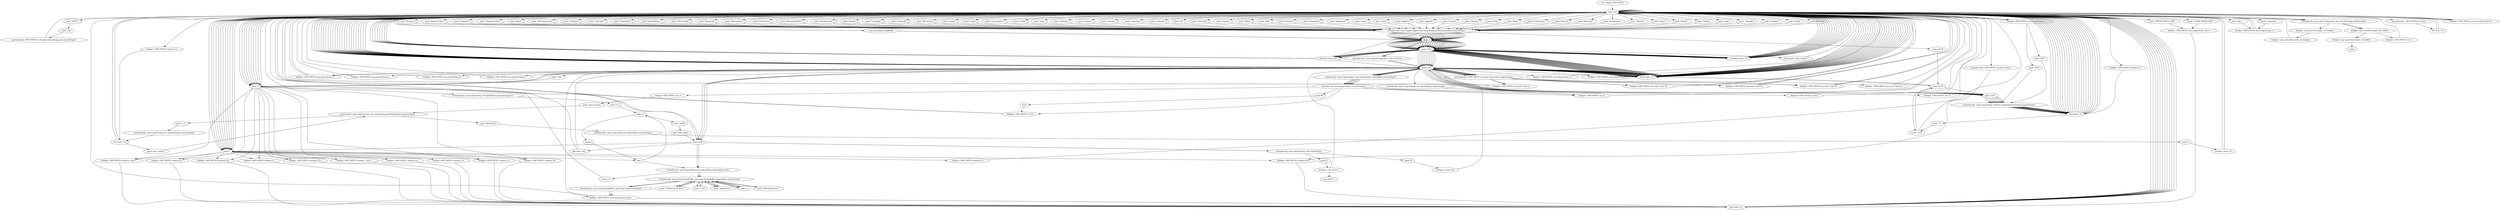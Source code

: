 digraph "" {
    "r0 := @this: HP3.HPTI3"
    "load.r r0"
    "r0 := @this: HP3.HPTI3"->"load.r r0";
    "push \"HPTI3\""
    "load.r r0"->"push \"HPTI3\"";
    "push \"init\""
    "push \"HPTI3\""->"push \"init\"";
    "specialinvoke <HP3.HPTI3: void a(java.lang.String,java.lang.String)>"
    "push \"init\""->"specialinvoke <HP3.HPTI3: void a(java.lang.String,java.lang.String)>";
    "specialinvoke <HP3.HPTI3: void a(java.lang.String,java.lang.String)>"->"load.r r0";
    "push \"URL\""
    "load.r r0"->"push \"URL\"";
    "virtualinvoke <java.applet.Applet: java.lang.String getParameter(java.lang.String)>"
    "push \"URL\""->"virtualinvoke <java.applet.Applet: java.lang.String getParameter(java.lang.String)>";
    "store.r $r2"
    "virtualinvoke <java.applet.Applet: java.lang.String getParameter(java.lang.String)>"->"store.r $r2";
    "load.r $r2"
    "store.r $r2"->"load.r $r2";
    "ifnull load.r r0"
    "load.r $r2"->"ifnull load.r r0";
    "ifnull load.r r0"->"load.r r0";
    "load.r r0"->"load.r $r2";
    "fieldput <HP3.HPTI3: java.lang.String 'long'>"
    "load.r $r2"->"fieldput <HP3.HPTI3: java.lang.String 'long'>";
    "fieldput <HP3.HPTI3: java.lang.String 'long'>"->"load.r r0";
    "push \"Browser\""
    "load.r r0"->"push \"Browser\"";
    "push \"Browser\""->"virtualinvoke <java.applet.Applet: java.lang.String getParameter(java.lang.String)>";
    "virtualinvoke <java.applet.Applet: java.lang.String getParameter(java.lang.String)>"->"store.r $r2";
    "store.r $r2"->"load.r $r2";
    "load.r $r2"->"ifnull load.r r0";
    "ifnull load.r r0"->"load.r r0";
    "load.r r0"->"load.r $r2";
    "fieldput <HP3.HPTI3: java.lang.String r>"
    "load.r $r2"->"fieldput <HP3.HPTI3: java.lang.String r>";
    "fieldput <HP3.HPTI3: java.lang.String r>"->"load.r r0";
    "push \"Separador\""
    "load.r r0"->"push \"Separador\"";
    "push \"Separador\""->"virtualinvoke <java.applet.Applet: java.lang.String getParameter(java.lang.String)>";
    "dup1.r"
    "virtualinvoke <java.applet.Applet: java.lang.String getParameter(java.lang.String)>"->"dup1.r";
    "dup1.r"->"store.r $r2";
    "ifnonnull load.r r0"
    "store.r $r2"->"ifnonnull load.r r0";
    "ifnonnull load.r r0"->"load.r r0";
    "push \"Separator\""
    "load.r r0"->"push \"Separator\"";
    "push \"Separator\""->"virtualinvoke <java.applet.Applet: java.lang.String getParameter(java.lang.String)>";
    "virtualinvoke <java.applet.Applet: java.lang.String getParameter(java.lang.String)>"->"dup1.r";
    "dup1.r"->"store.r $r2";
    "store.r $r2"->"ifnull load.r r0";
    "ifnull load.r r0"->"load.r r0";
    "load.r r0"->"load.r $r2";
    "fieldput <HP3.HPTI3: java.lang.String J>"
    "load.r $r2"->"fieldput <HP3.HPTI3: java.lang.String J>";
    "fieldput <HP3.HPTI3: java.lang.String J>"->"load.r r0";
    "push \"Fonte\""
    "load.r r0"->"push \"Fonte\"";
    "push \"Fonte\""->"virtualinvoke <java.applet.Applet: java.lang.String getParameter(java.lang.String)>";
    "virtualinvoke <java.applet.Applet: java.lang.String getParameter(java.lang.String)>"->"dup1.r";
    "dup1.r"->"store.r $r2";
    "store.r $r2"->"ifnonnull load.r r0";
    "ifnonnull load.r r0"->"load.r r0";
    "push \"Font\""
    "load.r r0"->"push \"Font\"";
    "push \"Font\""->"virtualinvoke <java.applet.Applet: java.lang.String getParameter(java.lang.String)>";
    "virtualinvoke <java.applet.Applet: java.lang.String getParameter(java.lang.String)>"->"dup1.r";
    "dup1.r"->"store.r $r2";
    "store.r $r2"->"ifnull load.r r0";
    "ifnull load.r r0"->"load.r r0";
    "load.r r0"->"load.r $r2";
    "fieldput <HP3.HPTI3: java.lang.String F>"
    "load.r $r2"->"fieldput <HP3.HPTI3: java.lang.String F>";
    "fieldput <HP3.HPTI3: java.lang.String F>"->"load.r r0";
    "push \"AppletG\""
    "load.r r0"->"push \"AppletG\"";
    "push \"AppletG\""->"virtualinvoke <java.applet.Applet: java.lang.String getParameter(java.lang.String)>";
    "virtualinvoke <java.applet.Applet: java.lang.String getParameter(java.lang.String)>"->"dup1.r";
    "dup1.r"->"store.r $r2";
    "store.r $r2"->"ifnonnull load.r r0";
    "ifnonnull load.r r0"->"load.r r0";
    "push \"AppletC\""
    "load.r r0"->"push \"AppletC\"";
    "push \"AppletC\""->"virtualinvoke <java.applet.Applet: java.lang.String getParameter(java.lang.String)>";
    "virtualinvoke <java.applet.Applet: java.lang.String getParameter(java.lang.String)>"->"dup1.r";
    "dup1.r"->"store.r $r2";
    "store.r $r2"->"ifnull load.r r0";
    "ifnull load.r r0"->"load.r r0";
    "load.r r0"->"load.r $r2";
    "fieldput <HP3.HPTI3: java.lang.String k>"
    "load.r $r2"->"fieldput <HP3.HPTI3: java.lang.String k>";
    "fieldput <HP3.HPTI3: java.lang.String k>"->"load.r r0";
    "push \"Lateral\""
    "load.r r0"->"push \"Lateral\"";
    "push \"Lateral\""->"virtualinvoke <java.applet.Applet: java.lang.String getParameter(java.lang.String)>";
    "virtualinvoke <java.applet.Applet: java.lang.String getParameter(java.lang.String)>"->"store.r $r2";
    "store.r $r2"->"load.r $r2";
    "load.r $r2"->"ifnull load.r r0";
    "ifnull load.r r0"->"load.r $r2";
    "push \"true\""
    "load.r $r2"->"push \"true\"";
    "virtualinvoke <java.lang.String: boolean equalsIgnoreCase(java.lang.String)>"
    "push \"true\""->"virtualinvoke <java.lang.String: boolean equalsIgnoreCase(java.lang.String)>";
    "ifeq load.r r0"
    "virtualinvoke <java.lang.String: boolean equalsIgnoreCase(java.lang.String)>"->"ifeq load.r r0";
    "ifeq load.r r0"->"load.r r0";
    "push 1"
    "load.r r0"->"push 1";
    "fieldput <HP3.HPTI3: boolean q>"
    "push 1"->"fieldput <HP3.HPTI3: boolean q>";
    "goto load.r r0"
    "fieldput <HP3.HPTI3: boolean q>"->"goto load.r r0";
    "goto load.r r0"->"load.r r0";
    "push \"Parada\""
    "load.r r0"->"push \"Parada\"";
    "push \"Parada\""->"virtualinvoke <java.applet.Applet: java.lang.String getParameter(java.lang.String)>";
    "virtualinvoke <java.applet.Applet: java.lang.String getParameter(java.lang.String)>"->"dup1.r";
    "dup1.r"->"store.r $r2";
    "ifnonnull load.r $r2"
    "store.r $r2"->"ifnonnull load.r $r2";
    "ifnonnull load.r $r2"->"load.r r0";
    "push \"Stop\""
    "load.r r0"->"push \"Stop\"";
    "push \"Stop\""->"virtualinvoke <java.applet.Applet: java.lang.String getParameter(java.lang.String)>";
    "virtualinvoke <java.applet.Applet: java.lang.String getParameter(java.lang.String)>"->"dup1.r";
    "dup1.r"->"store.r $r2";
    "store.r $r2"->"ifnull load.r r0";
    "ifnull load.r r0"->"load.r $r2";
    "load.r $r2"->"push \"true\"";
    "push \"true\""->"virtualinvoke <java.lang.String: boolean equalsIgnoreCase(java.lang.String)>";
    "virtualinvoke <java.lang.String: boolean equalsIgnoreCase(java.lang.String)>"->"ifeq load.r r0";
    "ifeq load.r r0"->"load.r r0";
    "load.r r0"->"push 1";
    "fieldput <HP3.HPTI3: boolean O>"
    "push 1"->"fieldput <HP3.HPTI3: boolean O>";
    "fieldput <HP3.HPTI3: boolean O>"->"goto load.r r0";
    "goto load.r r0"->"load.r r0";
    "push \"Roda\""
    "load.r r0"->"push \"Roda\"";
    "push \"Roda\""->"virtualinvoke <java.applet.Applet: java.lang.String getParameter(java.lang.String)>";
    "virtualinvoke <java.applet.Applet: java.lang.String getParameter(java.lang.String)>"->"dup1.r";
    "dup1.r"->"store.r $r2";
    "store.r $r2"->"ifnonnull load.r $r2";
    "ifnonnull load.r $r2"->"load.r r0";
    "push \"Continuous\""
    "load.r r0"->"push \"Continuous\"";
    "push \"Continuous\""->"virtualinvoke <java.applet.Applet: java.lang.String getParameter(java.lang.String)>";
    "virtualinvoke <java.applet.Applet: java.lang.String getParameter(java.lang.String)>"->"dup1.r";
    "dup1.r"->"store.r $r2";
    "store.r $r2"->"ifnull load.r r0";
    "ifnull load.r r0"->"load.r $r2";
    "load.r $r2"->"push \"true\"";
    "push \"true\""->"virtualinvoke <java.lang.String: boolean equalsIgnoreCase(java.lang.String)>";
    "virtualinvoke <java.lang.String: boolean equalsIgnoreCase(java.lang.String)>"->"ifeq load.r r0";
    "ifeq load.r r0"->"load.r r0";
    "load.r r0"->"push 1";
    "fieldput <HP3.HPTI3: boolean f>"
    "push 1"->"fieldput <HP3.HPTI3: boolean f>";
    "fieldput <HP3.HPTI3: boolean f>"->"goto load.r r0";
    "goto load.r r0"->"load.r r0";
    "push \"Alterna\""
    "load.r r0"->"push \"Alterna\"";
    "push \"Alterna\""->"virtualinvoke <java.applet.Applet: java.lang.String getParameter(java.lang.String)>";
    "virtualinvoke <java.applet.Applet: java.lang.String getParameter(java.lang.String)>"->"dup1.r";
    "dup1.r"->"store.r $r2";
    "store.r $r2"->"ifnonnull load.r $r2";
    "ifnonnull load.r $r2"->"load.r r0";
    "push \"Alternate\""
    "load.r r0"->"push \"Alternate\"";
    "push \"Alternate\""->"virtualinvoke <java.applet.Applet: java.lang.String getParameter(java.lang.String)>";
    "virtualinvoke <java.applet.Applet: java.lang.String getParameter(java.lang.String)>"->"dup1.r";
    "dup1.r"->"store.r $r2";
    "store.r $r2"->"ifnull load.r r0";
    "ifnull load.r r0"->"load.r $r2";
    "load.r $r2"->"push \"true\"";
    "push \"true\""->"virtualinvoke <java.lang.String: boolean equalsIgnoreCase(java.lang.String)>";
    "virtualinvoke <java.lang.String: boolean equalsIgnoreCase(java.lang.String)>"->"ifeq load.r r0";
    "ifeq load.r r0"->"load.r r0";
    "load.r r0"->"push 1";
    "fieldput <HP3.HPTI3: boolean 'char'>"
    "push 1"->"fieldput <HP3.HPTI3: boolean 'char'>";
    "fieldput <HP3.HPTI3: boolean 'char'>"->"goto load.r r0";
    "goto load.r r0"->"load.r r0";
    "push \"Atualizacao\""
    "load.r r0"->"push \"Atualizacao\"";
    "push \"Atualizacao\""->"virtualinvoke <java.applet.Applet: java.lang.String getParameter(java.lang.String)>";
    "virtualinvoke <java.applet.Applet: java.lang.String getParameter(java.lang.String)>"->"dup1.r";
    "dup1.r"->"store.r $r2";
    "store.r $r2"->"ifnonnull load.r r0";
    "ifnonnull load.r r0"->"load.r r0";
    "push \"Refresh\""
    "load.r r0"->"push \"Refresh\"";
    "push \"Refresh\""->"virtualinvoke <java.applet.Applet: java.lang.String getParameter(java.lang.String)>";
    "virtualinvoke <java.applet.Applet: java.lang.String getParameter(java.lang.String)>"->"dup1.r";
    "dup1.r"->"store.r $r2";
    "store.r $r2"->"ifnull load.r r0";
    "ifnull load.r r0"->"load.r r0";
    "load.r r0"->"load.r $r2";
    "staticinvoke <java.lang.Integer: java.lang.Integer valueOf(java.lang.String)>"
    "load.r $r2"->"staticinvoke <java.lang.Integer: java.lang.Integer valueOf(java.lang.String)>";
    "virtualinvoke <java.lang.Integer: int intValue()>"
    "staticinvoke <java.lang.Integer: java.lang.Integer valueOf(java.lang.String)>"->"virtualinvoke <java.lang.Integer: int intValue()>";
    "fieldput <HP3.HPTI3: int G>"
    "virtualinvoke <java.lang.Integer: int intValue()>"->"fieldput <HP3.HPTI3: int G>";
    "fieldput <HP3.HPTI3: int G>"->"load.r r0";
    "push \"Passo\""
    "load.r r0"->"push \"Passo\"";
    "push \"Passo\""->"virtualinvoke <java.applet.Applet: java.lang.String getParameter(java.lang.String)>";
    "virtualinvoke <java.applet.Applet: java.lang.String getParameter(java.lang.String)>"->"dup1.r";
    "dup1.r"->"store.r $r2";
    "store.r $r2"->"ifnonnull load.r r0";
    "ifnonnull load.r r0"->"load.r r0";
    "push \"Border\""
    "load.r r0"->"push \"Border\"";
    "push \"Border\""->"virtualinvoke <java.applet.Applet: java.lang.String getParameter(java.lang.String)>";
    "virtualinvoke <java.applet.Applet: java.lang.String getParameter(java.lang.String)>"->"dup1.r";
    "dup1.r"->"store.r $r2";
    "store.r $r2"->"ifnull load.r r0";
    "ifnull load.r r0"->"load.r r0";
    "load.r r0"->"load.r $r2";
    "load.r $r2"->"staticinvoke <java.lang.Integer: java.lang.Integer valueOf(java.lang.String)>";
    "staticinvoke <java.lang.Integer: java.lang.Integer valueOf(java.lang.String)>"->"virtualinvoke <java.lang.Integer: int intValue()>";
    "fieldput <HP3.HPTI3: int H>"
    "virtualinvoke <java.lang.Integer: int intValue()>"->"fieldput <HP3.HPTI3: int H>";
    "fieldput <HP3.HPTI3: int H>"->"load.r r0";
    "push \"Tempo\""
    "load.r r0"->"push \"Tempo\"";
    "push \"Tempo\""->"virtualinvoke <java.applet.Applet: java.lang.String getParameter(java.lang.String)>";
    "virtualinvoke <java.applet.Applet: java.lang.String getParameter(java.lang.String)>"->"dup1.r";
    "dup1.r"->"store.r $r2";
    "store.r $r2"->"ifnonnull load.r r0";
    "ifnonnull load.r r0"->"load.r r0";
    "push \"Time\""
    "load.r r0"->"push \"Time\"";
    "push \"Time\""->"virtualinvoke <java.applet.Applet: java.lang.String getParameter(java.lang.String)>";
    "virtualinvoke <java.applet.Applet: java.lang.String getParameter(java.lang.String)>"->"dup1.r";
    "dup1.r"->"store.r $r2";
    "store.r $r2"->"ifnull load.r r0";
    "ifnull load.r r0"->"load.r r0";
    "load.r r0"->"load.r $r2";
    "load.r $r2"->"staticinvoke <java.lang.Integer: java.lang.Integer valueOf(java.lang.String)>";
    "staticinvoke <java.lang.Integer: java.lang.Integer valueOf(java.lang.String)>"->"virtualinvoke <java.lang.Integer: int intValue()>";
    "fieldput <HP3.HPTI3: int T>"
    "virtualinvoke <java.lang.Integer: int intValue()>"->"fieldput <HP3.HPTI3: int T>";
    "fieldput <HP3.HPTI3: int T>"->"load.r r0";
    "push \"Tamanho\""
    "load.r r0"->"push \"Tamanho\"";
    "push \"Tamanho\""->"virtualinvoke <java.applet.Applet: java.lang.String getParameter(java.lang.String)>";
    "virtualinvoke <java.applet.Applet: java.lang.String getParameter(java.lang.String)>"->"dup1.r";
    "dup1.r"->"store.r $r2";
    "store.r $r2"->"ifnonnull load.r r0";
    "ifnonnull load.r r0"->"load.r r0";
    "push \"FontSize\""
    "load.r r0"->"push \"FontSize\"";
    "push \"FontSize\""->"virtualinvoke <java.applet.Applet: java.lang.String getParameter(java.lang.String)>";
    "virtualinvoke <java.applet.Applet: java.lang.String getParameter(java.lang.String)>"->"dup1.r";
    "dup1.r"->"store.r $r2";
    "store.r $r2"->"ifnull load.r r0";
    "ifnull load.r r0"->"load.r r0";
    "load.r r0"->"load.r $r2";
    "load.r $r2"->"staticinvoke <java.lang.Integer: java.lang.Integer valueOf(java.lang.String)>";
    "staticinvoke <java.lang.Integer: java.lang.Integer valueOf(java.lang.String)>"->"virtualinvoke <java.lang.Integer: int intValue()>";
    "fieldput <HP3.HPTI3: int g>"
    "virtualinvoke <java.lang.Integer: int intValue()>"->"fieldput <HP3.HPTI3: int g>";
    "fieldput <HP3.HPTI3: int g>"->"load.r r0";
    "push \"Fundo\""
    "load.r r0"->"push \"Fundo\"";
    "push \"Fundo\""->"virtualinvoke <java.applet.Applet: java.lang.String getParameter(java.lang.String)>";
    "virtualinvoke <java.applet.Applet: java.lang.String getParameter(java.lang.String)>"->"dup1.r";
    "dup1.r"->"store.r $r2";
    "store.r $r2"->"ifnonnull load.r r0";
    "ifnonnull load.r r0"->"load.r r0";
    "push \"BGColor\""
    "load.r r0"->"push \"BGColor\"";
    "push \"BGColor\""->"virtualinvoke <java.applet.Applet: java.lang.String getParameter(java.lang.String)>";
    "virtualinvoke <java.applet.Applet: java.lang.String getParameter(java.lang.String)>"->"dup1.r";
    "dup1.r"->"store.r $r2";
    "store.r $r2"->"ifnull load.r r0";
    "ifnull load.r r0"->"load.r r0";
    "load.r r0"->"load.r r0";
    "load.r r0"->"load.r $r2";
    "specialinvoke <HP3.HPTI3: java.awt.Color a(java.lang.String)>"
    "load.r $r2"->"specialinvoke <HP3.HPTI3: java.awt.Color a(java.lang.String)>";
    "fieldput <HP3.HPTI3: java.awt.Color j>"
    "specialinvoke <HP3.HPTI3: java.awt.Color a(java.lang.String)>"->"fieldput <HP3.HPTI3: java.awt.Color j>";
    "fieldput <HP3.HPTI3: java.awt.Color j>"->"load.r r0";
    "push \"Positivo\""
    "load.r r0"->"push \"Positivo\"";
    "push \"Positivo\""->"virtualinvoke <java.applet.Applet: java.lang.String getParameter(java.lang.String)>";
    "virtualinvoke <java.applet.Applet: java.lang.String getParameter(java.lang.String)>"->"dup1.r";
    "dup1.r"->"store.r $r2";
    "store.r $r2"->"ifnonnull load.r r0";
    "ifnonnull load.r r0"->"load.r r0";
    "push \"PositiveColor\""
    "load.r r0"->"push \"PositiveColor\"";
    "push \"PositiveColor\""->"virtualinvoke <java.applet.Applet: java.lang.String getParameter(java.lang.String)>";
    "virtualinvoke <java.applet.Applet: java.lang.String getParameter(java.lang.String)>"->"dup1.r";
    "dup1.r"->"store.r $r2";
    "store.r $r2"->"ifnull load.r r0";
    "ifnull load.r r0"->"load.r r0";
    "load.r r0"->"load.r r0";
    "load.r r0"->"load.r $r2";
    "load.r $r2"->"specialinvoke <HP3.HPTI3: java.awt.Color a(java.lang.String)>";
    "fieldput <HP3.HPTI3: java.awt.Color N>"
    "specialinvoke <HP3.HPTI3: java.awt.Color a(java.lang.String)>"->"fieldput <HP3.HPTI3: java.awt.Color N>";
    "fieldput <HP3.HPTI3: java.awt.Color N>"->"load.r r0";
    "push \"Negativo\""
    "load.r r0"->"push \"Negativo\"";
    "push \"Negativo\""->"virtualinvoke <java.applet.Applet: java.lang.String getParameter(java.lang.String)>";
    "virtualinvoke <java.applet.Applet: java.lang.String getParameter(java.lang.String)>"->"dup1.r";
    "dup1.r"->"store.r $r2";
    "store.r $r2"->"ifnonnull load.r r0";
    "ifnonnull load.r r0"->"load.r r0";
    "push \"NegativeColor\""
    "load.r r0"->"push \"NegativeColor\"";
    "push \"NegativeColor\""->"virtualinvoke <java.applet.Applet: java.lang.String getParameter(java.lang.String)>";
    "virtualinvoke <java.applet.Applet: java.lang.String getParameter(java.lang.String)>"->"dup1.r";
    "dup1.r"->"store.r $r2";
    "store.r $r2"->"ifnull load.r r0";
    "ifnull load.r r0"->"load.r r0";
    "load.r r0"->"load.r r0";
    "load.r r0"->"load.r $r2";
    "load.r $r2"->"specialinvoke <HP3.HPTI3: java.awt.Color a(java.lang.String)>";
    "fieldput <HP3.HPTI3: java.awt.Color Y>"
    "specialinvoke <HP3.HPTI3: java.awt.Color a(java.lang.String)>"->"fieldput <HP3.HPTI3: java.awt.Color Y>";
    "fieldput <HP3.HPTI3: java.awt.Color Y>"->"load.r r0";
    "push \"Igual\""
    "load.r r0"->"push \"Igual\"";
    "push \"Igual\""->"virtualinvoke <java.applet.Applet: java.lang.String getParameter(java.lang.String)>";
    "virtualinvoke <java.applet.Applet: java.lang.String getParameter(java.lang.String)>"->"dup1.r";
    "dup1.r"->"store.r $r2";
    "store.r $r2"->"ifnonnull load.r r0";
    "ifnonnull load.r r0"->"load.r r0";
    "push \"NoChangeColor\""
    "load.r r0"->"push \"NoChangeColor\"";
    "push \"NoChangeColor\""->"virtualinvoke <java.applet.Applet: java.lang.String getParameter(java.lang.String)>";
    "virtualinvoke <java.applet.Applet: java.lang.String getParameter(java.lang.String)>"->"dup1.r";
    "dup1.r"->"store.r $r2";
    "store.r $r2"->"ifnull load.r r0";
    "ifnull load.r r0"->"load.r r0";
    "load.r r0"->"load.r r0";
    "load.r r0"->"load.r $r2";
    "load.r $r2"->"specialinvoke <HP3.HPTI3: java.awt.Color a(java.lang.String)>";
    "fieldput <HP3.HPTI3: java.awt.Color d>"
    "specialinvoke <HP3.HPTI3: java.awt.Color a(java.lang.String)>"->"fieldput <HP3.HPTI3: java.awt.Color d>";
    "fieldput <HP3.HPTI3: java.awt.Color d>"->"load.r r0";
    "push \"CorTexto\""
    "load.r r0"->"push \"CorTexto\"";
    "push \"CorTexto\""->"virtualinvoke <java.applet.Applet: java.lang.String getParameter(java.lang.String)>";
    "virtualinvoke <java.applet.Applet: java.lang.String getParameter(java.lang.String)>"->"dup1.r";
    "dup1.r"->"store.r $r2";
    "store.r $r2"->"ifnonnull load.r r0";
    "ifnonnull load.r r0"->"load.r r0";
    "push \"TextColor\""
    "load.r r0"->"push \"TextColor\"";
    "push \"TextColor\""->"virtualinvoke <java.applet.Applet: java.lang.String getParameter(java.lang.String)>";
    "virtualinvoke <java.applet.Applet: java.lang.String getParameter(java.lang.String)>"->"dup1.r";
    "dup1.r"->"store.r $r2";
    "store.r $r2"->"ifnull load.r r0";
    "ifnull load.r r0"->"load.r r0";
    "load.r r0"->"load.r r0";
    "load.r r0"->"load.r $r2";
    "load.r $r2"->"specialinvoke <HP3.HPTI3: java.awt.Color a(java.lang.String)>";
    "fieldput <HP3.HPTI3: java.awt.Color A>"
    "specialinvoke <HP3.HPTI3: java.awt.Color a(java.lang.String)>"->"fieldput <HP3.HPTI3: java.awt.Color A>";
    "fieldput <HP3.HPTI3: java.awt.Color A>"->"load.r r0";
    "push \"NomeAtivo\""
    "load.r r0"->"push \"NomeAtivo\"";
    "push \"NomeAtivo\""->"virtualinvoke <java.applet.Applet: java.lang.String getParameter(java.lang.String)>";
    "virtualinvoke <java.applet.Applet: java.lang.String getParameter(java.lang.String)>"->"dup1.r";
    "dup1.r"->"store.r $r2";
    "store.r $r2"->"ifnonnull load.r $r2";
    "ifnonnull load.r $r2"->"load.r r0";
    "push \"SymbolName\""
    "load.r r0"->"push \"SymbolName\"";
    "push \"SymbolName\""->"virtualinvoke <java.applet.Applet: java.lang.String getParameter(java.lang.String)>";
    "virtualinvoke <java.applet.Applet: java.lang.String getParameter(java.lang.String)>"->"dup1.r";
    "dup1.r"->"store.r $r2";
    "store.r $r2"->"ifnull load.r r0";
    "ifnull load.r r0"->"load.r $r2";
    "load.r $r2"->"push \"true\"";
    "push \"true\""->"virtualinvoke <java.lang.String: boolean equalsIgnoreCase(java.lang.String)>";
    "virtualinvoke <java.lang.String: boolean equalsIgnoreCase(java.lang.String)>"->"ifeq load.r r0";
    "ifeq load.r r0"->"load.r r0";
    "load.r r0"->"push 1";
    "fieldput <HP3.HPTI3: boolean z>"
    "push 1"->"fieldput <HP3.HPTI3: boolean z>";
    "fieldput <HP3.HPTI3: boolean z>"->"goto load.r r0";
    "goto load.r r0"->"load.r r0";
    "push \"MostraLink\""
    "load.r r0"->"push \"MostraLink\"";
    "push \"MostraLink\""->"virtualinvoke <java.applet.Applet: java.lang.String getParameter(java.lang.String)>";
    "virtualinvoke <java.applet.Applet: java.lang.String getParameter(java.lang.String)>"->"dup1.r";
    "dup1.r"->"store.r $r2";
    "store.r $r2"->"ifnonnull load.r $r2";
    "ifnonnull load.r $r2"->"load.r r0";
    "push \"ShowLink\""
    "load.r r0"->"push \"ShowLink\"";
    "push \"ShowLink\""->"virtualinvoke <java.applet.Applet: java.lang.String getParameter(java.lang.String)>";
    "virtualinvoke <java.applet.Applet: java.lang.String getParameter(java.lang.String)>"->"dup1.r";
    "dup1.r"->"store.r $r2";
    "store.r $r2"->"ifnull load.r r0";
    "ifnull load.r r0"->"load.r $r2";
    "load.r $r2"->"push \"true\"";
    "push \"true\""->"virtualinvoke <java.lang.String: boolean equalsIgnoreCase(java.lang.String)>";
    "virtualinvoke <java.lang.String: boolean equalsIgnoreCase(java.lang.String)>"->"ifeq load.r r0";
    "ifeq load.r r0"->"load.r r0";
    "load.r r0"->"push 1";
    "fieldput <HP3.HPTI3: boolean B>"
    "push 1"->"fieldput <HP3.HPTI3: boolean B>";
    "fieldput <HP3.HPTI3: boolean B>"->"goto load.r r0";
    "goto load.r r0"->"load.r r0";
    "push \"MostraHora\""
    "load.r r0"->"push \"MostraHora\"";
    "push \"MostraHora\""->"virtualinvoke <java.applet.Applet: java.lang.String getParameter(java.lang.String)>";
    "virtualinvoke <java.applet.Applet: java.lang.String getParameter(java.lang.String)>"->"dup1.r";
    "dup1.r"->"store.r $r2";
    "store.r $r2"->"ifnonnull load.r $r2";
    "ifnonnull load.r $r2"->"load.r r0";
    "push \"ShowTime\""
    "load.r r0"->"push \"ShowTime\"";
    "push \"ShowTime\""->"virtualinvoke <java.applet.Applet: java.lang.String getParameter(java.lang.String)>";
    "virtualinvoke <java.applet.Applet: java.lang.String getParameter(java.lang.String)>"->"dup1.r";
    "dup1.r"->"store.r $r2";
    "store.r $r2"->"ifnull load.r r0";
    "ifnull load.r r0"->"load.r $r2";
    "load.r $r2"->"push \"true\"";
    "push \"true\""->"virtualinvoke <java.lang.String: boolean equalsIgnoreCase(java.lang.String)>";
    "virtualinvoke <java.lang.String: boolean equalsIgnoreCase(java.lang.String)>"->"ifeq load.r r0";
    "ifeq load.r r0"->"load.r r0";
    "load.r r0"->"push 1";
    "fieldput <HP3.HPTI3: boolean 'case'>"
    "push 1"->"fieldput <HP3.HPTI3: boolean 'case'>";
    "fieldput <HP3.HPTI3: boolean 'case'>"->"goto load.r r0";
    "goto load.r r0"->"load.r r0";
    "push \"MostraSinalPerc\""
    "load.r r0"->"push \"MostraSinalPerc\"";
    "push \"MostraSinalPerc\""->"virtualinvoke <java.applet.Applet: java.lang.String getParameter(java.lang.String)>";
    "virtualinvoke <java.applet.Applet: java.lang.String getParameter(java.lang.String)>"->"dup1.r";
    "dup1.r"->"store.r $r2";
    "store.r $r2"->"ifnonnull load.r $r2";
    "ifnonnull load.r $r2"->"load.r r0";
    "push \"ShowPercent\""
    "load.r r0"->"push \"ShowPercent\"";
    "push \"ShowPercent\""->"virtualinvoke <java.applet.Applet: java.lang.String getParameter(java.lang.String)>";
    "virtualinvoke <java.applet.Applet: java.lang.String getParameter(java.lang.String)>"->"dup1.r";
    "dup1.r"->"store.r $r2";
    "store.r $r2"->"ifnull load.r r0";
    "ifnull load.r r0"->"load.r $r2";
    "load.r $r2"->"push \"true\"";
    "push \"true\""->"virtualinvoke <java.lang.String: boolean equalsIgnoreCase(java.lang.String)>";
    "virtualinvoke <java.lang.String: boolean equalsIgnoreCase(java.lang.String)>"->"ifeq load.r r0";
    "ifeq load.r r0"->"load.r r0";
    "load.r r0"->"push 1";
    "fieldput <HP3.HPTI3: boolean p>"
    "push 1"->"fieldput <HP3.HPTI3: boolean p>";
    "fieldput <HP3.HPTI3: boolean p>"->"goto load.r r0";
    "goto load.r r0"->"load.r r0";
    "push \"Idioma\""
    "load.r r0"->"push \"Idioma\"";
    "push \"Idioma\""->"virtualinvoke <java.applet.Applet: java.lang.String getParameter(java.lang.String)>";
    "virtualinvoke <java.applet.Applet: java.lang.String getParameter(java.lang.String)>"->"dup1.r";
    "dup1.r"->"store.r $r2";
    "store.r $r2"->"ifnonnull load.r r0";
    "ifnonnull load.r r0"->"load.r r0";
    "push \"Language\""
    "load.r r0"->"push \"Language\"";
    "push \"Language\""->"virtualinvoke <java.applet.Applet: java.lang.String getParameter(java.lang.String)>";
    "virtualinvoke <java.applet.Applet: java.lang.String getParameter(java.lang.String)>"->"dup1.r";
    "dup1.r"->"store.r $r2";
    "store.r $r2"->"ifnull load.r r0";
    "ifnull load.r r0"->"load.r r0";
    "load.r r0"->"load.r $r2";
    "fieldput <HP3.HPTI3: java.lang.String c>"
    "load.r $r2"->"fieldput <HP3.HPTI3: java.lang.String c>";
    "fieldput <HP3.HPTI3: java.lang.String c>"->"load.r r0";
    "push \"FuncaoJS\""
    "load.r r0"->"push \"FuncaoJS\"";
    "push \"FuncaoJS\""->"virtualinvoke <java.applet.Applet: java.lang.String getParameter(java.lang.String)>";
    "virtualinvoke <java.applet.Applet: java.lang.String getParameter(java.lang.String)>"->"dup1.r";
    "dup1.r"->"store.r $r2";
    "store.r $r2"->"ifnonnull load.r r0";
    "ifnonnull load.r r0"->"load.r r0";
    "push \"JSFunction\""
    "load.r r0"->"push \"JSFunction\"";
    "push \"JSFunction\""->"virtualinvoke <java.applet.Applet: java.lang.String getParameter(java.lang.String)>";
    "virtualinvoke <java.applet.Applet: java.lang.String getParameter(java.lang.String)>"->"dup1.r";
    "dup1.r"->"store.r $r2";
    "store.r $r2"->"ifnull load.r r0";
    "ifnull load.r r0"->"load.r r0";
    "load.r r0"->"load.r $r2";
    "fieldput <HP3.HPTI3: java.lang.String b>"
    "load.r $r2"->"fieldput <HP3.HPTI3: java.lang.String b>";
    "fieldput <HP3.HPTI3: java.lang.String b>"->"load.r r0";
    "push \"Longo\""
    "load.r r0"->"push \"Longo\"";
    "push \"Longo\""->"virtualinvoke <java.applet.Applet: java.lang.String getParameter(java.lang.String)>";
    "virtualinvoke <java.applet.Applet: java.lang.String getParameter(java.lang.String)>"->"dup1.r";
    "dup1.r"->"store.r $r2";
    "store.r $r2"->"ifnonnull load.r $r2";
    "ifnonnull load.r $r2"->"load.r r0";
    "push \"Long\""
    "load.r r0"->"push \"Long\"";
    "push \"Long\""->"virtualinvoke <java.applet.Applet: java.lang.String getParameter(java.lang.String)>";
    "virtualinvoke <java.applet.Applet: java.lang.String getParameter(java.lang.String)>"->"dup1.r";
    "dup1.r"->"store.r $r2";
    "store.r $r2"->"ifnull load.r r0";
    "ifnull load.r r0"->"load.r $r2";
    "load.r $r2"->"push \"true\"";
    "push \"true\""->"virtualinvoke <java.lang.String: boolean equalsIgnoreCase(java.lang.String)>";
    "virtualinvoke <java.lang.String: boolean equalsIgnoreCase(java.lang.String)>"->"ifeq load.r r0";
    "ifeq load.r r0"->"load.r r0";
    "load.r r0"->"push 1";
    "fieldput <HP3.HPTI3: boolean M>"
    "push 1"->"fieldput <HP3.HPTI3: boolean M>";
    "fieldput <HP3.HPTI3: boolean M>"->"goto load.r r0";
    "goto load.r r0"->"load.r r0";
    "fieldget <HP3.HPTI3: java.lang.String c>"
    "load.r r0"->"fieldget <HP3.HPTI3: java.lang.String c>";
    "push \"ING\""
    "fieldget <HP3.HPTI3: java.lang.String c>"->"push \"ING\"";
    "push \"ING\""->"virtualinvoke <java.lang.String: boolean equalsIgnoreCase(java.lang.String)>";
    "virtualinvoke <java.lang.String: boolean equalsIgnoreCase(java.lang.String)>"->"ifeq load.r r0";
    "ifeq load.r r0"->"load.r r0";
    "push \"Wait...\""
    "load.r r0"->"push \"Wait...\"";
    "fieldput <HP3.HPTI3: java.lang.String n>"
    "push \"Wait...\""->"fieldput <HP3.HPTI3: java.lang.String n>";
    "fieldput <HP3.HPTI3: java.lang.String n>"->"load.r r0";
    "push \"PROTECTED CLASS\""
    "load.r r0"->"push \"PROTECTED CLASS\"";
    "fieldput <HP3.HPTI3: java.lang.String 'byte'>"
    "push \"PROTECTED CLASS\""->"fieldput <HP3.HPTI3: java.lang.String 'byte'>";
    "fieldput <HP3.HPTI3: java.lang.String 'byte'>"->"goto load.r r0";
    "goto load.r r0"->"load.r r0";
    "load.r r0"->"load.r r0";
    "virtualinvoke <java.awt.Component: java.awt.Rectangle getBounds()>"
    "load.r r0"->"virtualinvoke <java.awt.Component: java.awt.Rectangle getBounds()>";
    "fieldget <java.awt.Rectangle: int width>"
    "virtualinvoke <java.awt.Component: java.awt.Rectangle getBounds()>"->"fieldget <java.awt.Rectangle: int width>";
    "fieldput <HP3.HPTI3: int o>"
    "fieldget <java.awt.Rectangle: int width>"->"fieldput <HP3.HPTI3: int o>";
    "fieldput <HP3.HPTI3: int o>"->"load.r r0";
    "specialinvoke <HP3.HPTI3: int for()>"
    "load.r r0"->"specialinvoke <HP3.HPTI3: int for()>";
    "ifle load.r r0"
    "specialinvoke <HP3.HPTI3: int for()>"->"ifle load.r r0";
    "ifle load.r r0"->"load.r r0";
    "push 0"
    "load.r r0"->"push 0";
    "fieldput <HP3.HPTI3: boolean 'if'>"
    "push 0"->"fieldput <HP3.HPTI3: boolean 'if'>";
    "fieldput <HP3.HPTI3: boolean 'if'>"->"goto load.r r0";
    "goto load.r r0"->"load.r r0";
    "push \"nomearquivo\""
    "load.r r0"->"push \"nomearquivo\"";
    "push \"nomearquivo\""->"virtualinvoke <java.applet.Applet: java.lang.String getParameter(java.lang.String)>";
    "virtualinvoke <java.applet.Applet: java.lang.String getParameter(java.lang.String)>"->"store.r $r2";
    "store.r $r2"->"load.r $r2";
    "load.r $r2"->"ifnull load.r r0";
    "ifnull load.r r0"->"load.r r0";
    "load.r r0"->"push 1";
    "fieldput <HP3.HPTI3: boolean P>"
    "push 1"->"fieldput <HP3.HPTI3: boolean P>";
    "fieldput <HP3.HPTI3: boolean P>"->"load.r r0";
    "push \"titulo\""
    "load.r r0"->"push \"titulo\"";
    "push \"titulo\""->"virtualinvoke <java.applet.Applet: java.lang.String getParameter(java.lang.String)>";
    "store.r $r30"
    "virtualinvoke <java.applet.Applet: java.lang.String getParameter(java.lang.String)>"->"store.r $r30";
    "load.r $r30"
    "store.r $r30"->"load.r $r30";
    "store.r r123"
    "load.r $r30"->"store.r r123";
    "store.r r123"->"load.r $r30";
    "load.r $r30"->"ifnull load.r r0";
    "ifnull load.r r0"->"load.r $r30";
    "load.r $r30"->"push \"true\"";
    "push \"true\""->"virtualinvoke <java.lang.String: boolean equalsIgnoreCase(java.lang.String)>";
    "virtualinvoke <java.lang.String: boolean equalsIgnoreCase(java.lang.String)>"->"ifeq load.r r0";
    "push \"1\""
    "ifeq load.r r0"->"push \"1\"";
    "push \"1\""->"store.r r123";
    "store.r r123"->"load.r r0";
    "push \"msg\""
    "load.r r0"->"push \"msg\"";
    "push \"msg\""->"virtualinvoke <java.applet.Applet: java.lang.String getParameter(java.lang.String)>";
    "virtualinvoke <java.applet.Applet: java.lang.String getParameter(java.lang.String)>"->"ifnonnull load.r $r2";
    "ifnonnull load.r $r2"->"load.r $r2";
    "push \".dat\""
    "load.r $r2"->"push \".dat\"";
    "push \".dat\""->"push 0";
    "virtualinvoke <java.lang.String: int indexOf(java.lang.String,int)>"
    "push 0"->"virtualinvoke <java.lang.String: int indexOf(java.lang.String,int)>";
    "store.i r1"
    "virtualinvoke <java.lang.String: int indexOf(java.lang.String,int)>"->"store.i r1";
    "load.i r1"
    "store.i r1"->"load.i r1";
    "store.i $r30"
    "load.i r1"->"store.i $r30";
    "goto load.i $r30"
    "store.i $r30"->"goto load.i $r30";
    "load.i $r30"
    "goto load.i $r30"->"load.i $r30";
    "ifge load.r $r2"
    "load.i $r30"->"ifge load.r $r2";
    "ifge load.r $r2"->"load.r r0";
    "push \"tamfonte\""
    "load.r r0"->"push \"tamfonte\"";
    "push \"tamfonte\""->"virtualinvoke <java.applet.Applet: java.lang.String getParameter(java.lang.String)>";
    "virtualinvoke <java.applet.Applet: java.lang.String getParameter(java.lang.String)>"->"store.r $r2";
    "store.r $r2"->"load.r $r2";
    "load.r $r2"->"ifnull load.r r0";
    "ifnull load.r r0"->"load.r r0";
    "load.r r0"->"load.r $r2";
    "staticinvoke <java.lang.Integer: int parseInt(java.lang.String)>"
    "load.r $r2"->"staticinvoke <java.lang.Integer: int parseInt(java.lang.String)>";
    "staticinvoke <java.lang.Integer: int parseInt(java.lang.String)>"->"fieldput <HP3.HPTI3: int g>";
    "fieldput <HP3.HPTI3: int g>"->"load.r r0";
    "push \"corzero\""
    "load.r r0"->"push \"corzero\"";
    "push \"corzero\""->"virtualinvoke <java.applet.Applet: java.lang.String getParameter(java.lang.String)>";
    "virtualinvoke <java.applet.Applet: java.lang.String getParameter(java.lang.String)>"->"store.r $r2";
    "store.r $r2"->"load.r $r2";
    "load.r $r2"->"ifnull load.r r0";
    "ifnull load.r r0"->"load.r r0";
    "load.r r0"->"load.r r0";
    "load.r r0"->"load.r $r2";
    "load.r $r2"->"specialinvoke <HP3.HPTI3: java.awt.Color a(java.lang.String)>";
    "specialinvoke <HP3.HPTI3: java.awt.Color a(java.lang.String)>"->"fieldput <HP3.HPTI3: java.awt.Color d>";
    "fieldput <HP3.HPTI3: java.awt.Color d>"->"load.r r0";
    "push \"cormais\""
    "load.r r0"->"push \"cormais\"";
    "push \"cormais\""->"virtualinvoke <java.applet.Applet: java.lang.String getParameter(java.lang.String)>";
    "virtualinvoke <java.applet.Applet: java.lang.String getParameter(java.lang.String)>"->"store.r $r2";
    "store.r $r2"->"load.r $r2";
    "load.r $r2"->"ifnull load.r r0";
    "ifnull load.r r0"->"load.r r0";
    "load.r r0"->"load.r r0";
    "load.r r0"->"load.r $r2";
    "load.r $r2"->"specialinvoke <HP3.HPTI3: java.awt.Color a(java.lang.String)>";
    "specialinvoke <HP3.HPTI3: java.awt.Color a(java.lang.String)>"->"fieldput <HP3.HPTI3: java.awt.Color N>";
    "fieldput <HP3.HPTI3: java.awt.Color N>"->"load.r r0";
    "push \"cormenos\""
    "load.r r0"->"push \"cormenos\"";
    "push \"cormenos\""->"virtualinvoke <java.applet.Applet: java.lang.String getParameter(java.lang.String)>";
    "virtualinvoke <java.applet.Applet: java.lang.String getParameter(java.lang.String)>"->"store.r $r2";
    "store.r $r2"->"load.r $r2";
    "load.r $r2"->"ifnull load.r r0";
    "ifnull load.r r0"->"load.r r0";
    "load.r r0"->"load.r r0";
    "load.r r0"->"load.r $r2";
    "load.r $r2"->"specialinvoke <HP3.HPTI3: java.awt.Color a(java.lang.String)>";
    "specialinvoke <HP3.HPTI3: java.awt.Color a(java.lang.String)>"->"fieldput <HP3.HPTI3: java.awt.Color Y>";
    "fieldput <HP3.HPTI3: java.awt.Color Y>"->"load.r r0";
    "push \"corfundo\""
    "load.r r0"->"push \"corfundo\"";
    "push \"corfundo\""->"virtualinvoke <java.applet.Applet: java.lang.String getParameter(java.lang.String)>";
    "virtualinvoke <java.applet.Applet: java.lang.String getParameter(java.lang.String)>"->"store.r $r2";
    "store.r $r2"->"load.r $r2";
    "load.r $r2"->"ifnull load.r r0";
    "ifnull load.r r0"->"load.r r0";
    "load.r r0"->"load.r r0";
    "load.r r0"->"load.r $r2";
    "load.r $r2"->"specialinvoke <HP3.HPTI3: java.awt.Color a(java.lang.String)>";
    "specialinvoke <HP3.HPTI3: java.awt.Color a(java.lang.String)>"->"fieldput <HP3.HPTI3: java.awt.Color j>";
    "fieldput <HP3.HPTI3: java.awt.Color j>"->"load.r r0";
    "fieldget <HP3.HPTI3: boolean P>"
    "load.r r0"->"fieldget <HP3.HPTI3: boolean P>";
    "fieldget <HP3.HPTI3: boolean P>"->"ifeq load.r r0";
    "ifeq load.r r0"->"load.r r0";
    "push \"url\""
    "load.r r0"->"push \"url\"";
    "push \"url\""->"virtualinvoke <java.applet.Applet: java.lang.String getParameter(java.lang.String)>";
    "virtualinvoke <java.applet.Applet: java.lang.String getParameter(java.lang.String)>"->"store.r $r2";
    "store.r $r2"->"load.r $r2";
    "load.r $r2"->"ifnull load.r r0";
    "ifnull load.r r0"->"load.r r0";
    "load.r r0"->"load.r $r2";
    "load.r $r2"->"fieldput <HP3.HPTI3: java.lang.String r>";
    "fieldput <HP3.HPTI3: java.lang.String r>"->"load.r r0";
    "push \"intervalo\""
    "load.r r0"->"push \"intervalo\"";
    "push \"intervalo\""->"virtualinvoke <java.applet.Applet: java.lang.String getParameter(java.lang.String)>";
    "virtualinvoke <java.applet.Applet: java.lang.String getParameter(java.lang.String)>"->"store.r $r2";
    "store.r $r2"->"load.r $r2";
    "load.r $r2"->"ifnull load.r r0";
    "ifnull load.r r0"->"load.r r0";
    "load.r r0"->"load.r $r2";
    "load.r $r2"->"staticinvoke <java.lang.Integer: java.lang.Integer valueOf(java.lang.String)>";
    "staticinvoke <java.lang.Integer: java.lang.Integer valueOf(java.lang.String)>"->"virtualinvoke <java.lang.Integer: int intValue()>";
    "push 60"
    "virtualinvoke <java.lang.Integer: int intValue()>"->"push 60";
    "mul.i"
    "push 60"->"mul.i";
    "mul.i"->"fieldput <HP3.HPTI3: int G>";
    "fieldput <HP3.HPTI3: int G>"->"load.r r0";
    "push \"Espera\""
    "load.r r0"->"push \"Espera\"";
    "push \"Espera\""->"virtualinvoke <java.applet.Applet: java.lang.String getParameter(java.lang.String)>";
    "virtualinvoke <java.applet.Applet: java.lang.String getParameter(java.lang.String)>"->"dup1.r";
    "dup1.r"->"store.r $r2";
    "store.r $r2"->"ifnonnull load.r r0";
    "ifnonnull load.r r0"->"load.r r0";
    "push \"Delay\""
    "load.r r0"->"push \"Delay\"";
    "push \"Delay\""->"virtualinvoke <java.applet.Applet: java.lang.String getParameter(java.lang.String)>";
    "virtualinvoke <java.applet.Applet: java.lang.String getParameter(java.lang.String)>"->"dup1.r";
    "dup1.r"->"store.r $r2";
    "ifnull push \"java.version\""
    "store.r $r2"->"ifnull push \"java.version\"";
    "ifnull push \"java.version\""->"load.r r0";
    "load.r r0"->"load.r $r2";
    "load.r $r2"->"staticinvoke <java.lang.Integer: java.lang.Integer valueOf(java.lang.String)>";
    "staticinvoke <java.lang.Integer: java.lang.Integer valueOf(java.lang.String)>"->"virtualinvoke <java.lang.Integer: int intValue()>";
    "fieldput <HP3.HPTI3: int v>"
    "virtualinvoke <java.lang.Integer: int intValue()>"->"fieldput <HP3.HPTI3: int v>";
    "push \"java.version\""
    "fieldput <HP3.HPTI3: int v>"->"push \"java.version\"";
    "staticinvoke <java.lang.System: java.lang.String getProperty(java.lang.String)>"
    "push \"java.version\""->"staticinvoke <java.lang.System: java.lang.String getProperty(java.lang.String)>";
    "push \"1.1\""
    "staticinvoke <java.lang.System: java.lang.String getProperty(java.lang.String)>"->"push \"1.1\"";
    "virtualinvoke <java.lang.String: int compareTo(java.lang.String)>"
    "push \"1.1\""->"virtualinvoke <java.lang.String: int compareTo(java.lang.String)>";
    "ifne load.r r0"
    "virtualinvoke <java.lang.String: int compareTo(java.lang.String)>"->"ifne load.r r0";
    "push \"java.vendor\""
    "ifne load.r r0"->"push \"java.vendor\"";
    "push \"java.vendor\""->"staticinvoke <java.lang.System: java.lang.String getProperty(java.lang.String)>";
    "push \"Microsoft\""
    "staticinvoke <java.lang.System: java.lang.String getProperty(java.lang.String)>"->"push \"Microsoft\"";
    "virtualinvoke <java.lang.String: int indexOf(java.lang.String)>"
    "push \"Microsoft\""->"virtualinvoke <java.lang.String: int indexOf(java.lang.String)>";
    "push -1"
    "virtualinvoke <java.lang.String: int indexOf(java.lang.String)>"->"push -1";
    "ifcmple.i load.r r0"
    "push -1"->"ifcmple.i load.r r0";
    "ifcmple.i load.r r0"->"load.r r0";
    "load.r r0"->"push 1";
    "fieldput <HP3.HPTI3: boolean do>"
    "push 1"->"fieldput <HP3.HPTI3: boolean do>";
    "fieldput <HP3.HPTI3: boolean do>"->"goto load.r r0";
    "goto load.r r0"->"load.r r0";
    "fieldget <HP3.HPTI3: java.awt.Dimension I>"
    "load.r r0"->"fieldget <HP3.HPTI3: java.awt.Dimension I>";
    "fieldget <HP3.HPTI3: java.awt.Dimension I>"->"load.r r0";
    "load.r r0"->"virtualinvoke <java.awt.Component: java.awt.Rectangle getBounds()>";
    "fieldget <java.awt.Rectangle: int height>"
    "virtualinvoke <java.awt.Component: java.awt.Rectangle getBounds()>"->"fieldget <java.awt.Rectangle: int height>";
    "fieldput <java.awt.Dimension: int height>"
    "fieldget <java.awt.Rectangle: int height>"->"fieldput <java.awt.Dimension: int height>";
    "fieldput <java.awt.Dimension: int height>"->"load.r r0";
    "load.r r0"->"fieldget <HP3.HPTI3: java.awt.Dimension I>";
    "fieldget <HP3.HPTI3: java.awt.Dimension I>"->"load.r r0";
    "load.r r0"->"virtualinvoke <java.awt.Component: java.awt.Rectangle getBounds()>";
    "virtualinvoke <java.awt.Component: java.awt.Rectangle getBounds()>"->"fieldget <java.awt.Rectangle: int width>";
    "fieldput <java.awt.Dimension: int width>"
    "fieldget <java.awt.Rectangle: int width>"->"fieldput <java.awt.Dimension: int width>";
    "return"
    "fieldput <java.awt.Dimension: int width>"->"return";
    "ifcmple.i load.r r0"->"load.r r0";
    "load.r r0"->"load.r r0";
    "specialinvoke <HP3.HPTI3: boolean 'int'()>"
    "load.r r0"->"specialinvoke <HP3.HPTI3: boolean 'int'()>";
    "specialinvoke <HP3.HPTI3: boolean 'int'()>"->"fieldput <HP3.HPTI3: boolean do>";
    "ifge load.r $r2"->"load.r $r2";
    "load.r $r2"->"load.i $r30";
    "virtualinvoke <java.lang.String: char charAt(int)>"
    "load.i $r30"->"virtualinvoke <java.lang.String: char charAt(int)>";
    "push 92"
    "virtualinvoke <java.lang.String: char charAt(int)>"->"push 92";
    "ifcmpeq.c load.r $r2"
    "push 92"->"ifcmpeq.c load.r $r2";
    "ifcmpeq.c load.r $r2"->"load.r $r2";
    "load.r $r2"->"load.i $r30";
    "load.i $r30"->"virtualinvoke <java.lang.String: char charAt(int)>";
    "push 47"
    "virtualinvoke <java.lang.String: char charAt(int)>"->"push 47";
    "ifcmpne.c inc.i $r30 -1"
    "push 47"->"ifcmpne.c inc.i $r30 -1";
    "ifcmpne.c inc.i $r30 -1"->"load.r $r2";
    "load.r $r2"->"load.i $r30";
    "load.i $r30"->"push 1";
    "add.i"
    "push 1"->"add.i";
    "add.i"->"load.i r1";
    "push 4"
    "load.i r1"->"push 4";
    "push 4"->"add.i";
    "virtualinvoke <java.lang.String: java.lang.String substring(int,int)>"
    "add.i"->"virtualinvoke <java.lang.String: java.lang.String substring(int,int)>";
    "store.r r1"
    "virtualinvoke <java.lang.String: java.lang.String substring(int,int)>"->"store.r r1";
    "store.r r1"->"load.r r0";
    "fieldget <HP3.HPTI3: boolean z>"
    "load.r r0"->"fieldget <HP3.HPTI3: boolean z>";
    "fieldget <HP3.HPTI3: boolean z>"->"ifne load.r r0";
    "ifne load.r r0"->"load.r r0";
    "new java.lang.StringBuffer"
    "load.r r0"->"new java.lang.StringBuffer";
    "new java.lang.StringBuffer"->"dup1.r";
    "specialinvoke <java.lang.StringBuffer: void <init>()>"
    "dup1.r"->"specialinvoke <java.lang.StringBuffer: void <init>()>";
    "specialinvoke <java.lang.StringBuffer: void <init>()>"->"load.r $r2";
    "load.r $r2"->"push 0";
    "push 0"->"load.i $r30";
    "load.i $r30"->"virtualinvoke <java.lang.String: java.lang.String substring(int,int)>";
    "virtualinvoke <java.lang.StringBuffer: java.lang.StringBuffer append(java.lang.String)>"
    "virtualinvoke <java.lang.String: java.lang.String substring(int,int)>"->"virtualinvoke <java.lang.StringBuffer: java.lang.StringBuffer append(java.lang.String)>";
    "push \"/Ticker.asp?Titulo=\""
    "virtualinvoke <java.lang.StringBuffer: java.lang.StringBuffer append(java.lang.String)>"->"push \"/Ticker.asp?Titulo=\"";
    "push \"/Ticker.asp?Titulo=\""->"virtualinvoke <java.lang.StringBuffer: java.lang.StringBuffer append(java.lang.String)>";
    "load.r r123"
    "virtualinvoke <java.lang.StringBuffer: java.lang.StringBuffer append(java.lang.String)>"->"load.r r123";
    "load.r r123"->"virtualinvoke <java.lang.StringBuffer: java.lang.StringBuffer append(java.lang.String)>";
    "push \"&Arquivo=\""
    "virtualinvoke <java.lang.StringBuffer: java.lang.StringBuffer append(java.lang.String)>"->"push \"&Arquivo=\"";
    "push \"&Arquivo=\""->"virtualinvoke <java.lang.StringBuffer: java.lang.StringBuffer append(java.lang.String)>";
    "load.r r1"
    "virtualinvoke <java.lang.StringBuffer: java.lang.StringBuffer append(java.lang.String)>"->"load.r r1";
    "load.r r1"->"virtualinvoke <java.lang.StringBuffer: java.lang.StringBuffer append(java.lang.String)>";
    "virtualinvoke <java.lang.StringBuffer: java.lang.String toString()>"
    "virtualinvoke <java.lang.StringBuffer: java.lang.StringBuffer append(java.lang.String)>"->"virtualinvoke <java.lang.StringBuffer: java.lang.String toString()>";
    "virtualinvoke <java.lang.StringBuffer: java.lang.String toString()>"->"fieldput <HP3.HPTI3: java.lang.String 'long'>";
    "fieldput <HP3.HPTI3: java.lang.String 'long'>"->"goto load.r r0";
    "ifne load.r r0"->"load.r r0";
    "load.r r0"->"new java.lang.StringBuffer";
    "new java.lang.StringBuffer"->"dup1.r";
    "dup1.r"->"specialinvoke <java.lang.StringBuffer: void <init>()>";
    "specialinvoke <java.lang.StringBuffer: void <init>()>"->"load.r $r2";
    "load.r $r2"->"push 0";
    "push 0"->"load.i $r30";
    "load.i $r30"->"virtualinvoke <java.lang.String: java.lang.String substring(int,int)>";
    "virtualinvoke <java.lang.String: java.lang.String substring(int,int)>"->"virtualinvoke <java.lang.StringBuffer: java.lang.StringBuffer append(java.lang.String)>";
    "virtualinvoke <java.lang.StringBuffer: java.lang.StringBuffer append(java.lang.String)>"->"push \"/Ticker.asp?Titulo=\"";
    "push \"/Ticker.asp?Titulo=\""->"virtualinvoke <java.lang.StringBuffer: java.lang.StringBuffer append(java.lang.String)>";
    "virtualinvoke <java.lang.StringBuffer: java.lang.StringBuffer append(java.lang.String)>"->"load.r r123";
    "load.r r123"->"virtualinvoke <java.lang.StringBuffer: java.lang.StringBuffer append(java.lang.String)>";
    "virtualinvoke <java.lang.StringBuffer: java.lang.StringBuffer append(java.lang.String)>"->"push \"&Arquivo=\"";
    "push \"&Arquivo=\""->"virtualinvoke <java.lang.StringBuffer: java.lang.StringBuffer append(java.lang.String)>";
    "virtualinvoke <java.lang.StringBuffer: java.lang.StringBuffer append(java.lang.String)>"->"load.r r1";
    "load.r r1"->"virtualinvoke <java.lang.StringBuffer: java.lang.StringBuffer append(java.lang.String)>";
    "push \"&NomeAtivo=1\""
    "virtualinvoke <java.lang.StringBuffer: java.lang.StringBuffer append(java.lang.String)>"->"push \"&NomeAtivo=1\"";
    "push \"&NomeAtivo=1\""->"virtualinvoke <java.lang.StringBuffer: java.lang.StringBuffer append(java.lang.String)>";
    "virtualinvoke <java.lang.StringBuffer: java.lang.StringBuffer append(java.lang.String)>"->"virtualinvoke <java.lang.StringBuffer: java.lang.String toString()>";
    "virtualinvoke <java.lang.StringBuffer: java.lang.String toString()>"->"fieldput <HP3.HPTI3: java.lang.String 'long'>";
    "fieldput <HP3.HPTI3: java.lang.String 'long'>"->"goto load.r r0";
    "inc.i $r30 -1"
    "ifcmpne.c inc.i $r30 -1"->"inc.i $r30 -1";
    "ifle load.r r0"->"load.r r0";
    "load.r r0"->"push 1";
    "push 1"->"fieldput <HP3.HPTI3: boolean 'if'>";
    "ifeq load.r r0"->"load.r r0";
    "load.r r0"->"fieldget <HP3.HPTI3: java.lang.String c>";
    "push \"ESP\""
    "fieldget <HP3.HPTI3: java.lang.String c>"->"push \"ESP\"";
    "push \"ESP\""->"virtualinvoke <java.lang.String: boolean equalsIgnoreCase(java.lang.String)>";
    "virtualinvoke <java.lang.String: boolean equalsIgnoreCase(java.lang.String)>"->"ifeq load.r r0";
    "ifeq load.r r0"->"load.r r0";
    "push \"Cargando...\""
    "load.r r0"->"push \"Cargando...\"";
    "push \"Cargando...\""->"fieldput <HP3.HPTI3: java.lang.String n>";
    "fieldput <HP3.HPTI3: java.lang.String n>"->"load.r r0";
    "push \"CLASE PROTEGIDA\""
    "load.r r0"->"push \"CLASE PROTEGIDA\"";
    "push \"CLASE PROTEGIDA\""->"fieldput <HP3.HPTI3: java.lang.String 'byte'>";
    "ifeq load.r r0"->"load.r r0";
    "load.r r0"->"push 0";
    "push 0"->"fieldput <HP3.HPTI3: boolean M>";
    "ifeq load.r r0"->"load.r r0";
    "load.r r0"->"push 0";
    "push 0"->"fieldput <HP3.HPTI3: boolean p>";
    "ifeq load.r r0"->"load.r r0";
    "load.r r0"->"push 0";
    "push 0"->"fieldput <HP3.HPTI3: boolean 'case'>";
    "ifeq load.r r0"->"load.r r0";
    "load.r r0"->"push 0";
    "push 0"->"fieldput <HP3.HPTI3: boolean B>";
    "ifeq load.r r0"->"load.r r0";
    "load.r r0"->"push 0";
    "push 0"->"fieldput <HP3.HPTI3: boolean z>";
    "ifeq load.r r0"->"load.r r0";
    "load.r r0"->"push 0";
    "push 0"->"fieldput <HP3.HPTI3: boolean 'char'>";
    "ifeq load.r r0"->"load.r r0";
    "load.r r0"->"push 0";
    "push 0"->"fieldput <HP3.HPTI3: boolean f>";
    "ifeq load.r r0"->"load.r r0";
    "load.r r0"->"push 0";
    "push 0"->"fieldput <HP3.HPTI3: boolean O>";
    "ifeq load.r r0"->"load.r r0";
    "load.r r0"->"push 0";
    "push 0"->"fieldput <HP3.HPTI3: boolean q>";
}
